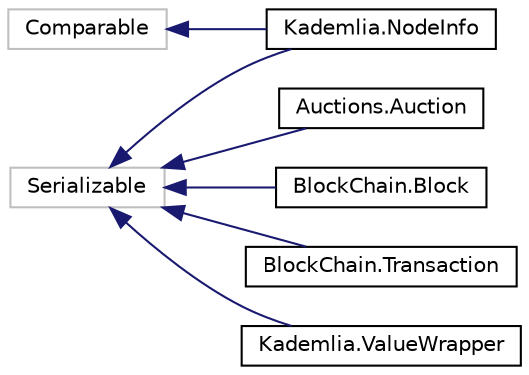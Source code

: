 digraph "Graphical Class Hierarchy"
{
 // LATEX_PDF_SIZE
  edge [fontname="Helvetica",fontsize="10",labelfontname="Helvetica",labelfontsize="10"];
  node [fontname="Helvetica",fontsize="10",shape=record];
  rankdir="LR";
  Node5 [label="Comparable",height=0.2,width=0.4,color="grey75", fillcolor="white", style="filled",tooltip=" "];
  Node5 -> Node0 [dir="back",color="midnightblue",fontsize="10",style="solid",fontname="Helvetica"];
  Node0 [label="Kademlia.NodeInfo",height=0.2,width=0.4,color="black", fillcolor="white", style="filled",URL="$classKademlia_1_1NodeInfo.html",tooltip=" "];
  Node17 [label="Serializable",height=0.2,width=0.4,color="grey75", fillcolor="white", style="filled",tooltip=" "];
  Node17 -> Node18 [dir="back",color="midnightblue",fontsize="10",style="solid",fontname="Helvetica"];
  Node18 [label="Auctions.Auction",height=0.2,width=0.4,color="black", fillcolor="white", style="filled",URL="$classAuctions_1_1Auction.html",tooltip=" "];
  Node17 -> Node19 [dir="back",color="midnightblue",fontsize="10",style="solid",fontname="Helvetica"];
  Node19 [label="BlockChain.Block",height=0.2,width=0.4,color="black", fillcolor="white", style="filled",URL="$classBlockChain_1_1Block.html",tooltip=" "];
  Node17 -> Node20 [dir="back",color="midnightblue",fontsize="10",style="solid",fontname="Helvetica"];
  Node20 [label="BlockChain.Transaction",height=0.2,width=0.4,color="black", fillcolor="white", style="filled",URL="$classBlockChain_1_1Transaction.html",tooltip=" "];
  Node17 -> Node0 [dir="back",color="midnightblue",fontsize="10",style="solid",fontname="Helvetica"];
  Node17 -> Node21 [dir="back",color="midnightblue",fontsize="10",style="solid",fontname="Helvetica"];
  Node21 [label="Kademlia.ValueWrapper",height=0.2,width=0.4,color="black", fillcolor="white", style="filled",URL="$classKademlia_1_1ValueWrapper.html",tooltip=" "];
}
